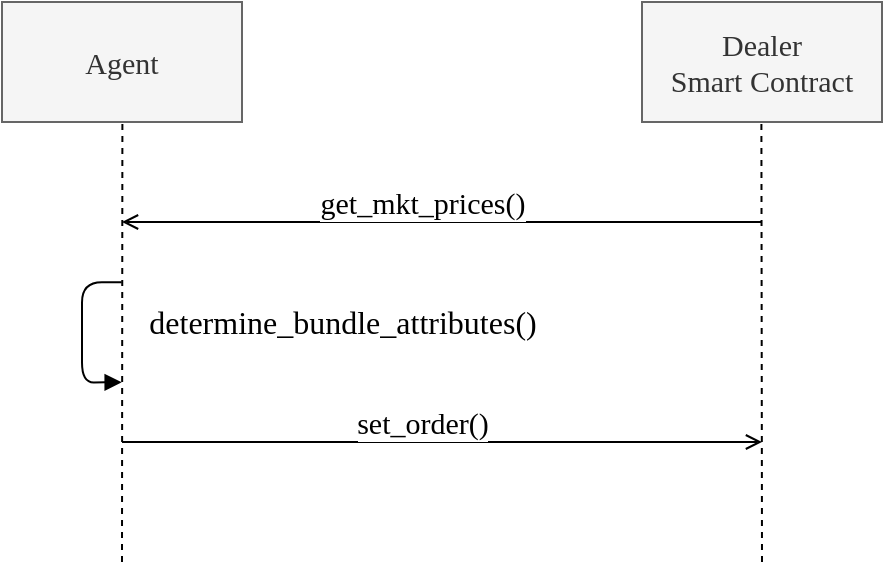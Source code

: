 <mxfile version="11.1.4" type="device"><diagram id="NS4X5qSdqrnrRl8yT7Ns" name="Page-1"><mxGraphModel dx="2359" dy="1336" grid="1" gridSize="10" guides="1" tooltips="1" connect="1" arrows="1" fold="1" page="1" pageScale="1" pageWidth="850" pageHeight="1100" math="0" shadow="0"><root><mxCell id="0"/><mxCell id="1" parent="0"/><mxCell id="8URSiPXNw6gKNo3ngQDu-1" value="Agent" style="rounded=0;whiteSpace=wrap;html=1;fontSize=15;fillColor=#f5f5f5;strokeColor=#666666;fontColor=#333333;fontFamily=Lucida Console;" parent="1" vertex="1"><mxGeometry x="120" y="80" width="120" height="60" as="geometry"/></mxCell><mxCell id="8URSiPXNw6gKNo3ngQDu-2" value="Dealer&lt;br style=&quot;font-size: 15px;&quot;&gt;Smart Contract" style="rounded=0;whiteSpace=wrap;html=1;fontSize=15;fillColor=#f5f5f5;strokeColor=#666666;fontColor=#333333;fontFamily=Lucida Console;" parent="1" vertex="1"><mxGeometry x="440" y="80" width="120" height="60" as="geometry"/></mxCell><mxCell id="8URSiPXNw6gKNo3ngQDu-4" value="" style="endArrow=none;dashed=1;html=1;entryX=0.46;entryY=1.031;entryDx=0;entryDy=0;entryPerimeter=0;fontSize=15;fontFamily=Lucida Console;" parent="1" edge="1"><mxGeometry width="50" height="50" relative="1" as="geometry"><mxPoint x="500" y="360" as="sourcePoint"/><mxPoint x="499.7" y="139.86" as="targetPoint"/></mxGeometry></mxCell><mxCell id="8URSiPXNw6gKNo3ngQDu-7" value="" style="endArrow=open;html=1;endFill=0;fontSize=15;fontFamily=Lucida Console;" parent="1" edge="1"><mxGeometry width="50" height="50" relative="1" as="geometry"><mxPoint x="500" y="190" as="sourcePoint"/><mxPoint x="180" y="190" as="targetPoint"/></mxGeometry></mxCell><mxCell id="8URSiPXNw6gKNo3ngQDu-15" value="get_mkt_prices()" style="text;html=1;resizable=0;points=[];align=center;verticalAlign=middle;labelBackgroundColor=#ffffff;fontSize=15;fontFamily=Lucida Console;" parent="8URSiPXNw6gKNo3ngQDu-7" vertex="1" connectable="0"><mxGeometry x="-0.126" relative="1" as="geometry"><mxPoint x="-30" y="-10" as="offset"/></mxGeometry></mxCell><mxCell id="8URSiPXNw6gKNo3ngQDu-8" value="" style="endArrow=none;dashed=1;html=1;entryX=0.46;entryY=1.031;entryDx=0;entryDy=0;entryPerimeter=0;fontSize=15;fontFamily=Lucida Console;" parent="1" edge="1"><mxGeometry width="50" height="50" relative="1" as="geometry"><mxPoint x="180" y="360" as="sourcePoint"/><mxPoint x="180.2" y="139.86" as="targetPoint"/></mxGeometry></mxCell><mxCell id="8URSiPXNw6gKNo3ngQDu-9" value="" style="endArrow=none;html=1;endFill=0;startArrow=open;startFill=0;fontSize=15;fontFamily=Lucida Console;" parent="1" edge="1"><mxGeometry width="50" height="50" relative="1" as="geometry"><mxPoint x="500" y="300" as="sourcePoint"/><mxPoint x="180" y="300" as="targetPoint"/></mxGeometry></mxCell><mxCell id="8URSiPXNw6gKNo3ngQDu-17" value="set_order()" style="text;html=1;resizable=0;points=[];align=center;verticalAlign=middle;labelBackgroundColor=#ffffff;fontSize=15;fontFamily=Lucida Console;" parent="8URSiPXNw6gKNo3ngQDu-9" vertex="1" connectable="0"><mxGeometry x="0.385" y="-1" relative="1" as="geometry"><mxPoint x="51.5" y="-9" as="offset"/></mxGeometry></mxCell><mxCell id="dx3BuMnrbgHD5sHwEe9n-1" value="" style="endArrow=none;html=1;endFill=0;startArrow=block;startFill=1;edgeStyle=orthogonalEdgeStyle;fontFamily=Lucida Console;" edge="1" parent="1"><mxGeometry width="50" height="50" relative="1" as="geometry"><mxPoint x="179.833" y="270.167" as="sourcePoint"/><mxPoint x="179.833" y="220.167" as="targetPoint"/><Array as="points"><mxPoint x="160" y="270"/><mxPoint x="160" y="220"/></Array></mxGeometry></mxCell><mxCell id="dx3BuMnrbgHD5sHwEe9n-2" value="determine_bundle_attributes()" style="text;html=1;resizable=0;points=[];align=center;verticalAlign=middle;labelBackgroundColor=#ffffff;fontFamily=Lucida Console;fontSize=16;" vertex="1" connectable="0" parent="dx3BuMnrbgHD5sHwEe9n-1"><mxGeometry x="-0.015" y="1" relative="1" as="geometry"><mxPoint x="131" y="-6" as="offset"/></mxGeometry></mxCell></root></mxGraphModel></diagram></mxfile>